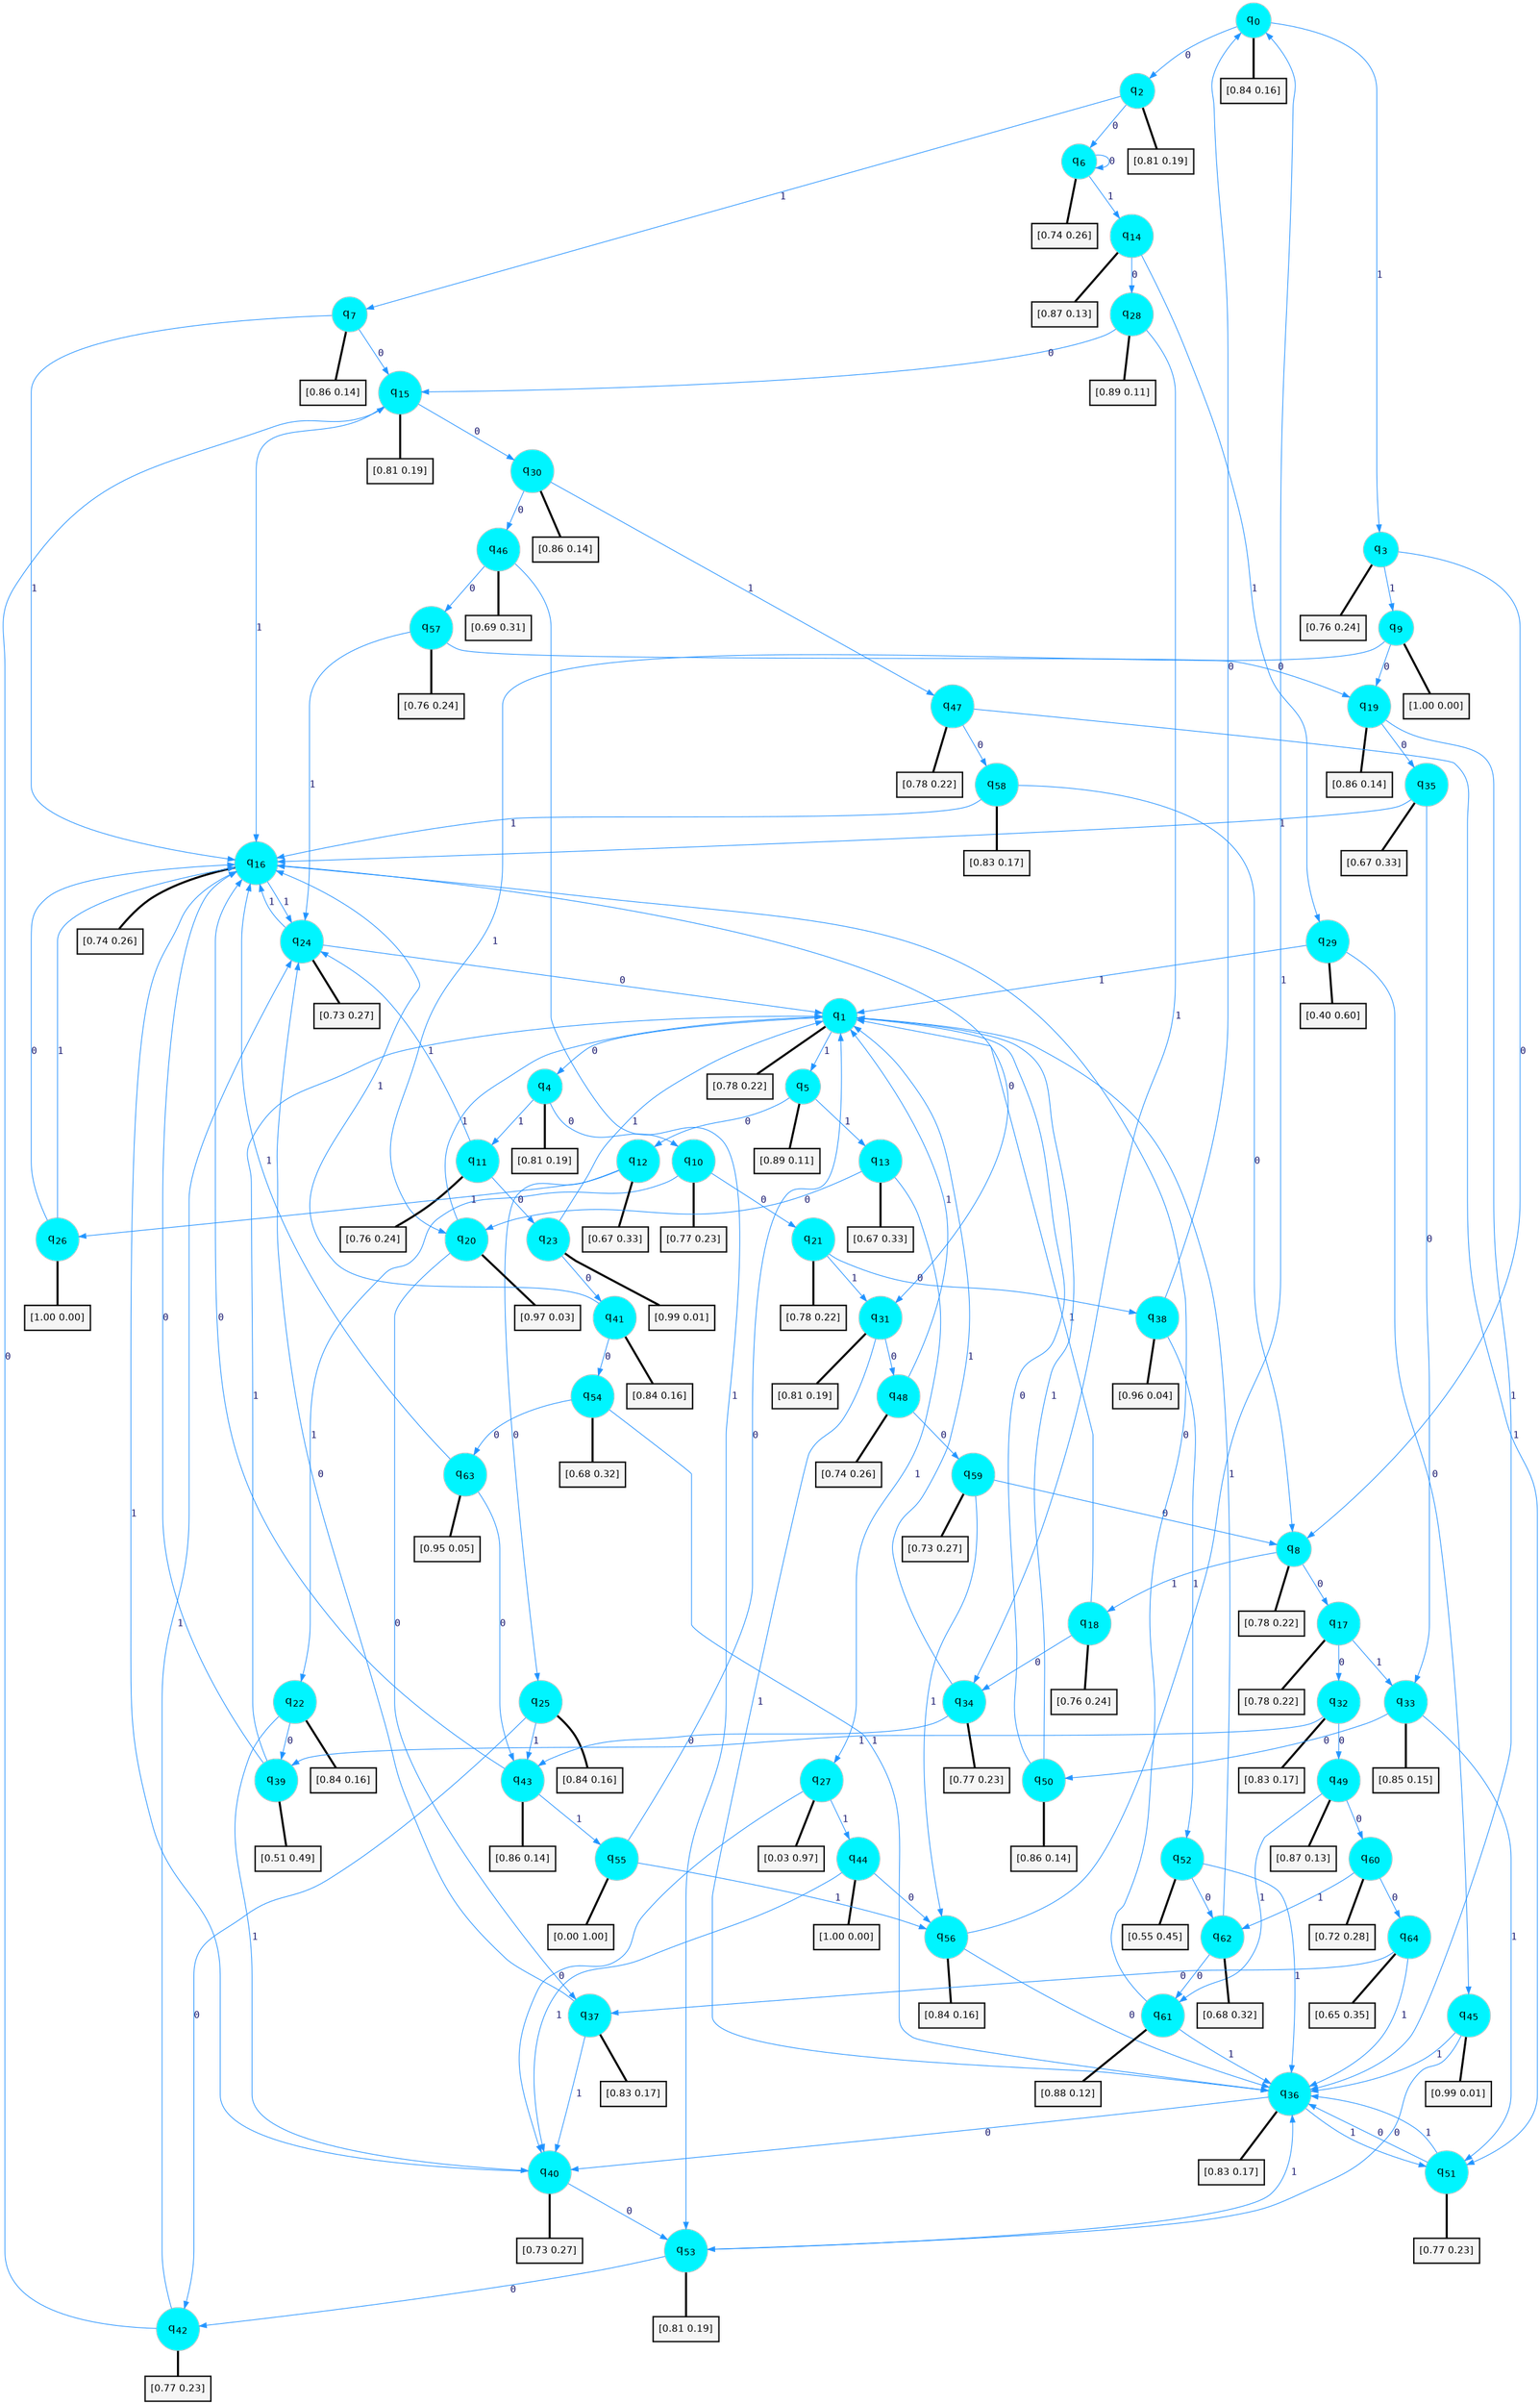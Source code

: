 digraph G {
graph [
bgcolor=transparent, dpi=300, rankdir=TD, size="40,25"];
node [
color=gray, fillcolor=turquoise1, fontcolor=black, fontname=Helvetica, fontsize=16, fontweight=bold, shape=circle, style=filled];
edge [
arrowsize=1, color=dodgerblue1, fontcolor=midnightblue, fontname=courier, fontweight=bold, penwidth=1, style=solid, weight=20];
0[label=<q<SUB>0</SUB>>];
1[label=<q<SUB>1</SUB>>];
2[label=<q<SUB>2</SUB>>];
3[label=<q<SUB>3</SUB>>];
4[label=<q<SUB>4</SUB>>];
5[label=<q<SUB>5</SUB>>];
6[label=<q<SUB>6</SUB>>];
7[label=<q<SUB>7</SUB>>];
8[label=<q<SUB>8</SUB>>];
9[label=<q<SUB>9</SUB>>];
10[label=<q<SUB>10</SUB>>];
11[label=<q<SUB>11</SUB>>];
12[label=<q<SUB>12</SUB>>];
13[label=<q<SUB>13</SUB>>];
14[label=<q<SUB>14</SUB>>];
15[label=<q<SUB>15</SUB>>];
16[label=<q<SUB>16</SUB>>];
17[label=<q<SUB>17</SUB>>];
18[label=<q<SUB>18</SUB>>];
19[label=<q<SUB>19</SUB>>];
20[label=<q<SUB>20</SUB>>];
21[label=<q<SUB>21</SUB>>];
22[label=<q<SUB>22</SUB>>];
23[label=<q<SUB>23</SUB>>];
24[label=<q<SUB>24</SUB>>];
25[label=<q<SUB>25</SUB>>];
26[label=<q<SUB>26</SUB>>];
27[label=<q<SUB>27</SUB>>];
28[label=<q<SUB>28</SUB>>];
29[label=<q<SUB>29</SUB>>];
30[label=<q<SUB>30</SUB>>];
31[label=<q<SUB>31</SUB>>];
32[label=<q<SUB>32</SUB>>];
33[label=<q<SUB>33</SUB>>];
34[label=<q<SUB>34</SUB>>];
35[label=<q<SUB>35</SUB>>];
36[label=<q<SUB>36</SUB>>];
37[label=<q<SUB>37</SUB>>];
38[label=<q<SUB>38</SUB>>];
39[label=<q<SUB>39</SUB>>];
40[label=<q<SUB>40</SUB>>];
41[label=<q<SUB>41</SUB>>];
42[label=<q<SUB>42</SUB>>];
43[label=<q<SUB>43</SUB>>];
44[label=<q<SUB>44</SUB>>];
45[label=<q<SUB>45</SUB>>];
46[label=<q<SUB>46</SUB>>];
47[label=<q<SUB>47</SUB>>];
48[label=<q<SUB>48</SUB>>];
49[label=<q<SUB>49</SUB>>];
50[label=<q<SUB>50</SUB>>];
51[label=<q<SUB>51</SUB>>];
52[label=<q<SUB>52</SUB>>];
53[label=<q<SUB>53</SUB>>];
54[label=<q<SUB>54</SUB>>];
55[label=<q<SUB>55</SUB>>];
56[label=<q<SUB>56</SUB>>];
57[label=<q<SUB>57</SUB>>];
58[label=<q<SUB>58</SUB>>];
59[label=<q<SUB>59</SUB>>];
60[label=<q<SUB>60</SUB>>];
61[label=<q<SUB>61</SUB>>];
62[label=<q<SUB>62</SUB>>];
63[label=<q<SUB>63</SUB>>];
64[label=<q<SUB>64</SUB>>];
65[label="[0.84 0.16]", shape=box,fontcolor=black, fontname=Helvetica, fontsize=14, penwidth=2, fillcolor=whitesmoke,color=black];
66[label="[0.78 0.22]", shape=box,fontcolor=black, fontname=Helvetica, fontsize=14, penwidth=2, fillcolor=whitesmoke,color=black];
67[label="[0.81 0.19]", shape=box,fontcolor=black, fontname=Helvetica, fontsize=14, penwidth=2, fillcolor=whitesmoke,color=black];
68[label="[0.76 0.24]", shape=box,fontcolor=black, fontname=Helvetica, fontsize=14, penwidth=2, fillcolor=whitesmoke,color=black];
69[label="[0.81 0.19]", shape=box,fontcolor=black, fontname=Helvetica, fontsize=14, penwidth=2, fillcolor=whitesmoke,color=black];
70[label="[0.89 0.11]", shape=box,fontcolor=black, fontname=Helvetica, fontsize=14, penwidth=2, fillcolor=whitesmoke,color=black];
71[label="[0.74 0.26]", shape=box,fontcolor=black, fontname=Helvetica, fontsize=14, penwidth=2, fillcolor=whitesmoke,color=black];
72[label="[0.86 0.14]", shape=box,fontcolor=black, fontname=Helvetica, fontsize=14, penwidth=2, fillcolor=whitesmoke,color=black];
73[label="[0.78 0.22]", shape=box,fontcolor=black, fontname=Helvetica, fontsize=14, penwidth=2, fillcolor=whitesmoke,color=black];
74[label="[1.00 0.00]", shape=box,fontcolor=black, fontname=Helvetica, fontsize=14, penwidth=2, fillcolor=whitesmoke,color=black];
75[label="[0.77 0.23]", shape=box,fontcolor=black, fontname=Helvetica, fontsize=14, penwidth=2, fillcolor=whitesmoke,color=black];
76[label="[0.76 0.24]", shape=box,fontcolor=black, fontname=Helvetica, fontsize=14, penwidth=2, fillcolor=whitesmoke,color=black];
77[label="[0.67 0.33]", shape=box,fontcolor=black, fontname=Helvetica, fontsize=14, penwidth=2, fillcolor=whitesmoke,color=black];
78[label="[0.67 0.33]", shape=box,fontcolor=black, fontname=Helvetica, fontsize=14, penwidth=2, fillcolor=whitesmoke,color=black];
79[label="[0.87 0.13]", shape=box,fontcolor=black, fontname=Helvetica, fontsize=14, penwidth=2, fillcolor=whitesmoke,color=black];
80[label="[0.81 0.19]", shape=box,fontcolor=black, fontname=Helvetica, fontsize=14, penwidth=2, fillcolor=whitesmoke,color=black];
81[label="[0.74 0.26]", shape=box,fontcolor=black, fontname=Helvetica, fontsize=14, penwidth=2, fillcolor=whitesmoke,color=black];
82[label="[0.78 0.22]", shape=box,fontcolor=black, fontname=Helvetica, fontsize=14, penwidth=2, fillcolor=whitesmoke,color=black];
83[label="[0.76 0.24]", shape=box,fontcolor=black, fontname=Helvetica, fontsize=14, penwidth=2, fillcolor=whitesmoke,color=black];
84[label="[0.86 0.14]", shape=box,fontcolor=black, fontname=Helvetica, fontsize=14, penwidth=2, fillcolor=whitesmoke,color=black];
85[label="[0.97 0.03]", shape=box,fontcolor=black, fontname=Helvetica, fontsize=14, penwidth=2, fillcolor=whitesmoke,color=black];
86[label="[0.78 0.22]", shape=box,fontcolor=black, fontname=Helvetica, fontsize=14, penwidth=2, fillcolor=whitesmoke,color=black];
87[label="[0.84 0.16]", shape=box,fontcolor=black, fontname=Helvetica, fontsize=14, penwidth=2, fillcolor=whitesmoke,color=black];
88[label="[0.99 0.01]", shape=box,fontcolor=black, fontname=Helvetica, fontsize=14, penwidth=2, fillcolor=whitesmoke,color=black];
89[label="[0.73 0.27]", shape=box,fontcolor=black, fontname=Helvetica, fontsize=14, penwidth=2, fillcolor=whitesmoke,color=black];
90[label="[0.84 0.16]", shape=box,fontcolor=black, fontname=Helvetica, fontsize=14, penwidth=2, fillcolor=whitesmoke,color=black];
91[label="[1.00 0.00]", shape=box,fontcolor=black, fontname=Helvetica, fontsize=14, penwidth=2, fillcolor=whitesmoke,color=black];
92[label="[0.03 0.97]", shape=box,fontcolor=black, fontname=Helvetica, fontsize=14, penwidth=2, fillcolor=whitesmoke,color=black];
93[label="[0.89 0.11]", shape=box,fontcolor=black, fontname=Helvetica, fontsize=14, penwidth=2, fillcolor=whitesmoke,color=black];
94[label="[0.40 0.60]", shape=box,fontcolor=black, fontname=Helvetica, fontsize=14, penwidth=2, fillcolor=whitesmoke,color=black];
95[label="[0.86 0.14]", shape=box,fontcolor=black, fontname=Helvetica, fontsize=14, penwidth=2, fillcolor=whitesmoke,color=black];
96[label="[0.81 0.19]", shape=box,fontcolor=black, fontname=Helvetica, fontsize=14, penwidth=2, fillcolor=whitesmoke,color=black];
97[label="[0.83 0.17]", shape=box,fontcolor=black, fontname=Helvetica, fontsize=14, penwidth=2, fillcolor=whitesmoke,color=black];
98[label="[0.85 0.15]", shape=box,fontcolor=black, fontname=Helvetica, fontsize=14, penwidth=2, fillcolor=whitesmoke,color=black];
99[label="[0.77 0.23]", shape=box,fontcolor=black, fontname=Helvetica, fontsize=14, penwidth=2, fillcolor=whitesmoke,color=black];
100[label="[0.67 0.33]", shape=box,fontcolor=black, fontname=Helvetica, fontsize=14, penwidth=2, fillcolor=whitesmoke,color=black];
101[label="[0.83 0.17]", shape=box,fontcolor=black, fontname=Helvetica, fontsize=14, penwidth=2, fillcolor=whitesmoke,color=black];
102[label="[0.83 0.17]", shape=box,fontcolor=black, fontname=Helvetica, fontsize=14, penwidth=2, fillcolor=whitesmoke,color=black];
103[label="[0.96 0.04]", shape=box,fontcolor=black, fontname=Helvetica, fontsize=14, penwidth=2, fillcolor=whitesmoke,color=black];
104[label="[0.51 0.49]", shape=box,fontcolor=black, fontname=Helvetica, fontsize=14, penwidth=2, fillcolor=whitesmoke,color=black];
105[label="[0.73 0.27]", shape=box,fontcolor=black, fontname=Helvetica, fontsize=14, penwidth=2, fillcolor=whitesmoke,color=black];
106[label="[0.84 0.16]", shape=box,fontcolor=black, fontname=Helvetica, fontsize=14, penwidth=2, fillcolor=whitesmoke,color=black];
107[label="[0.77 0.23]", shape=box,fontcolor=black, fontname=Helvetica, fontsize=14, penwidth=2, fillcolor=whitesmoke,color=black];
108[label="[0.86 0.14]", shape=box,fontcolor=black, fontname=Helvetica, fontsize=14, penwidth=2, fillcolor=whitesmoke,color=black];
109[label="[1.00 0.00]", shape=box,fontcolor=black, fontname=Helvetica, fontsize=14, penwidth=2, fillcolor=whitesmoke,color=black];
110[label="[0.99 0.01]", shape=box,fontcolor=black, fontname=Helvetica, fontsize=14, penwidth=2, fillcolor=whitesmoke,color=black];
111[label="[0.69 0.31]", shape=box,fontcolor=black, fontname=Helvetica, fontsize=14, penwidth=2, fillcolor=whitesmoke,color=black];
112[label="[0.78 0.22]", shape=box,fontcolor=black, fontname=Helvetica, fontsize=14, penwidth=2, fillcolor=whitesmoke,color=black];
113[label="[0.74 0.26]", shape=box,fontcolor=black, fontname=Helvetica, fontsize=14, penwidth=2, fillcolor=whitesmoke,color=black];
114[label="[0.87 0.13]", shape=box,fontcolor=black, fontname=Helvetica, fontsize=14, penwidth=2, fillcolor=whitesmoke,color=black];
115[label="[0.86 0.14]", shape=box,fontcolor=black, fontname=Helvetica, fontsize=14, penwidth=2, fillcolor=whitesmoke,color=black];
116[label="[0.77 0.23]", shape=box,fontcolor=black, fontname=Helvetica, fontsize=14, penwidth=2, fillcolor=whitesmoke,color=black];
117[label="[0.55 0.45]", shape=box,fontcolor=black, fontname=Helvetica, fontsize=14, penwidth=2, fillcolor=whitesmoke,color=black];
118[label="[0.81 0.19]", shape=box,fontcolor=black, fontname=Helvetica, fontsize=14, penwidth=2, fillcolor=whitesmoke,color=black];
119[label="[0.68 0.32]", shape=box,fontcolor=black, fontname=Helvetica, fontsize=14, penwidth=2, fillcolor=whitesmoke,color=black];
120[label="[0.00 1.00]", shape=box,fontcolor=black, fontname=Helvetica, fontsize=14, penwidth=2, fillcolor=whitesmoke,color=black];
121[label="[0.84 0.16]", shape=box,fontcolor=black, fontname=Helvetica, fontsize=14, penwidth=2, fillcolor=whitesmoke,color=black];
122[label="[0.76 0.24]", shape=box,fontcolor=black, fontname=Helvetica, fontsize=14, penwidth=2, fillcolor=whitesmoke,color=black];
123[label="[0.83 0.17]", shape=box,fontcolor=black, fontname=Helvetica, fontsize=14, penwidth=2, fillcolor=whitesmoke,color=black];
124[label="[0.73 0.27]", shape=box,fontcolor=black, fontname=Helvetica, fontsize=14, penwidth=2, fillcolor=whitesmoke,color=black];
125[label="[0.72 0.28]", shape=box,fontcolor=black, fontname=Helvetica, fontsize=14, penwidth=2, fillcolor=whitesmoke,color=black];
126[label="[0.88 0.12]", shape=box,fontcolor=black, fontname=Helvetica, fontsize=14, penwidth=2, fillcolor=whitesmoke,color=black];
127[label="[0.68 0.32]", shape=box,fontcolor=black, fontname=Helvetica, fontsize=14, penwidth=2, fillcolor=whitesmoke,color=black];
128[label="[0.95 0.05]", shape=box,fontcolor=black, fontname=Helvetica, fontsize=14, penwidth=2, fillcolor=whitesmoke,color=black];
129[label="[0.65 0.35]", shape=box,fontcolor=black, fontname=Helvetica, fontsize=14, penwidth=2, fillcolor=whitesmoke,color=black];
0->2 [label=0];
0->3 [label=1];
0->65 [arrowhead=none, penwidth=3,color=black];
1->4 [label=0];
1->5 [label=1];
1->66 [arrowhead=none, penwidth=3,color=black];
2->6 [label=0];
2->7 [label=1];
2->67 [arrowhead=none, penwidth=3,color=black];
3->8 [label=0];
3->9 [label=1];
3->68 [arrowhead=none, penwidth=3,color=black];
4->10 [label=0];
4->11 [label=1];
4->69 [arrowhead=none, penwidth=3,color=black];
5->12 [label=0];
5->13 [label=1];
5->70 [arrowhead=none, penwidth=3,color=black];
6->6 [label=0];
6->14 [label=1];
6->71 [arrowhead=none, penwidth=3,color=black];
7->15 [label=0];
7->16 [label=1];
7->72 [arrowhead=none, penwidth=3,color=black];
8->17 [label=0];
8->18 [label=1];
8->73 [arrowhead=none, penwidth=3,color=black];
9->19 [label=0];
9->20 [label=1];
9->74 [arrowhead=none, penwidth=3,color=black];
10->21 [label=0];
10->22 [label=1];
10->75 [arrowhead=none, penwidth=3,color=black];
11->23 [label=0];
11->24 [label=1];
11->76 [arrowhead=none, penwidth=3,color=black];
12->25 [label=0];
12->26 [label=1];
12->77 [arrowhead=none, penwidth=3,color=black];
13->20 [label=0];
13->27 [label=1];
13->78 [arrowhead=none, penwidth=3,color=black];
14->28 [label=0];
14->29 [label=1];
14->79 [arrowhead=none, penwidth=3,color=black];
15->30 [label=0];
15->16 [label=1];
15->80 [arrowhead=none, penwidth=3,color=black];
16->31 [label=0];
16->24 [label=1];
16->81 [arrowhead=none, penwidth=3,color=black];
17->32 [label=0];
17->33 [label=1];
17->82 [arrowhead=none, penwidth=3,color=black];
18->34 [label=0];
18->1 [label=1];
18->83 [arrowhead=none, penwidth=3,color=black];
19->35 [label=0];
19->36 [label=1];
19->84 [arrowhead=none, penwidth=3,color=black];
20->37 [label=0];
20->1 [label=1];
20->85 [arrowhead=none, penwidth=3,color=black];
21->38 [label=0];
21->31 [label=1];
21->86 [arrowhead=none, penwidth=3,color=black];
22->39 [label=0];
22->40 [label=1];
22->87 [arrowhead=none, penwidth=3,color=black];
23->41 [label=0];
23->1 [label=1];
23->88 [arrowhead=none, penwidth=3,color=black];
24->1 [label=0];
24->16 [label=1];
24->89 [arrowhead=none, penwidth=3,color=black];
25->42 [label=0];
25->43 [label=1];
25->90 [arrowhead=none, penwidth=3,color=black];
26->16 [label=0];
26->16 [label=1];
26->91 [arrowhead=none, penwidth=3,color=black];
27->40 [label=0];
27->44 [label=1];
27->92 [arrowhead=none, penwidth=3,color=black];
28->15 [label=0];
28->34 [label=1];
28->93 [arrowhead=none, penwidth=3,color=black];
29->45 [label=0];
29->1 [label=1];
29->94 [arrowhead=none, penwidth=3,color=black];
30->46 [label=0];
30->47 [label=1];
30->95 [arrowhead=none, penwidth=3,color=black];
31->48 [label=0];
31->36 [label=1];
31->96 [arrowhead=none, penwidth=3,color=black];
32->49 [label=0];
32->39 [label=1];
32->97 [arrowhead=none, penwidth=3,color=black];
33->50 [label=0];
33->51 [label=1];
33->98 [arrowhead=none, penwidth=3,color=black];
34->43 [label=0];
34->1 [label=1];
34->99 [arrowhead=none, penwidth=3,color=black];
35->33 [label=0];
35->16 [label=1];
35->100 [arrowhead=none, penwidth=3,color=black];
36->40 [label=0];
36->51 [label=1];
36->101 [arrowhead=none, penwidth=3,color=black];
37->24 [label=0];
37->40 [label=1];
37->102 [arrowhead=none, penwidth=3,color=black];
38->0 [label=0];
38->52 [label=1];
38->103 [arrowhead=none, penwidth=3,color=black];
39->16 [label=0];
39->1 [label=1];
39->104 [arrowhead=none, penwidth=3,color=black];
40->53 [label=0];
40->16 [label=1];
40->105 [arrowhead=none, penwidth=3,color=black];
41->54 [label=0];
41->16 [label=1];
41->106 [arrowhead=none, penwidth=3,color=black];
42->15 [label=0];
42->24 [label=1];
42->107 [arrowhead=none, penwidth=3,color=black];
43->16 [label=0];
43->55 [label=1];
43->108 [arrowhead=none, penwidth=3,color=black];
44->56 [label=0];
44->40 [label=1];
44->109 [arrowhead=none, penwidth=3,color=black];
45->53 [label=0];
45->36 [label=1];
45->110 [arrowhead=none, penwidth=3,color=black];
46->57 [label=0];
46->53 [label=1];
46->111 [arrowhead=none, penwidth=3,color=black];
47->58 [label=0];
47->51 [label=1];
47->112 [arrowhead=none, penwidth=3,color=black];
48->59 [label=0];
48->1 [label=1];
48->113 [arrowhead=none, penwidth=3,color=black];
49->60 [label=0];
49->61 [label=1];
49->114 [arrowhead=none, penwidth=3,color=black];
50->1 [label=0];
50->1 [label=1];
50->115 [arrowhead=none, penwidth=3,color=black];
51->36 [label=0];
51->36 [label=1];
51->116 [arrowhead=none, penwidth=3,color=black];
52->62 [label=0];
52->36 [label=1];
52->117 [arrowhead=none, penwidth=3,color=black];
53->42 [label=0];
53->36 [label=1];
53->118 [arrowhead=none, penwidth=3,color=black];
54->63 [label=0];
54->36 [label=1];
54->119 [arrowhead=none, penwidth=3,color=black];
55->1 [label=0];
55->56 [label=1];
55->120 [arrowhead=none, penwidth=3,color=black];
56->36 [label=0];
56->0 [label=1];
56->121 [arrowhead=none, penwidth=3,color=black];
57->19 [label=0];
57->24 [label=1];
57->122 [arrowhead=none, penwidth=3,color=black];
58->8 [label=0];
58->16 [label=1];
58->123 [arrowhead=none, penwidth=3,color=black];
59->8 [label=0];
59->56 [label=1];
59->124 [arrowhead=none, penwidth=3,color=black];
60->64 [label=0];
60->62 [label=1];
60->125 [arrowhead=none, penwidth=3,color=black];
61->16 [label=0];
61->36 [label=1];
61->126 [arrowhead=none, penwidth=3,color=black];
62->61 [label=0];
62->1 [label=1];
62->127 [arrowhead=none, penwidth=3,color=black];
63->43 [label=0];
63->16 [label=1];
63->128 [arrowhead=none, penwidth=3,color=black];
64->37 [label=0];
64->36 [label=1];
64->129 [arrowhead=none, penwidth=3,color=black];
}
